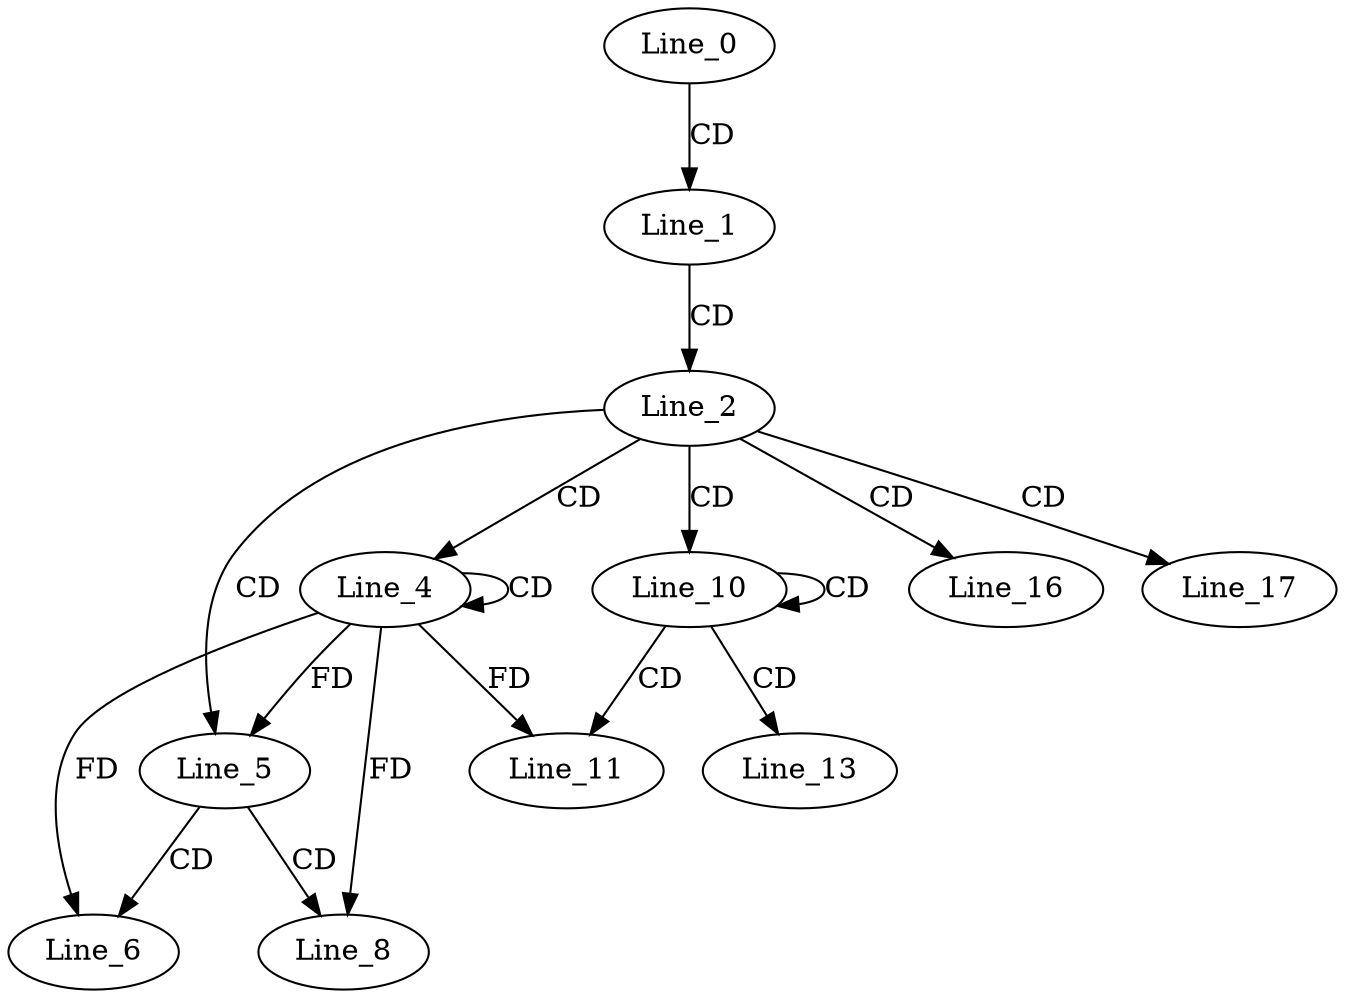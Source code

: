 digraph G {
  Line_0;
  Line_1;
  Line_2;
  Line_4;
  Line_4;
  Line_5;
  Line_5;
  Line_6;
  Line_6;
  Line_8;
  Line_10;
  Line_10;
  Line_11;
  Line_13;
  Line_16;
  Line_17;
  Line_0 -> Line_1 [ label="CD" ];
  Line_1 -> Line_2 [ label="CD" ];
  Line_2 -> Line_4 [ label="CD" ];
  Line_4 -> Line_4 [ label="CD" ];
  Line_2 -> Line_5 [ label="CD" ];
  Line_4 -> Line_5 [ label="FD" ];
  Line_5 -> Line_6 [ label="CD" ];
  Line_4 -> Line_6 [ label="FD" ];
  Line_5 -> Line_8 [ label="CD" ];
  Line_4 -> Line_8 [ label="FD" ];
  Line_2 -> Line_10 [ label="CD" ];
  Line_10 -> Line_10 [ label="CD" ];
  Line_10 -> Line_11 [ label="CD" ];
  Line_4 -> Line_11 [ label="FD" ];
  Line_10 -> Line_13 [ label="CD" ];
  Line_2 -> Line_16 [ label="CD" ];
  Line_2 -> Line_17 [ label="CD" ];
}
